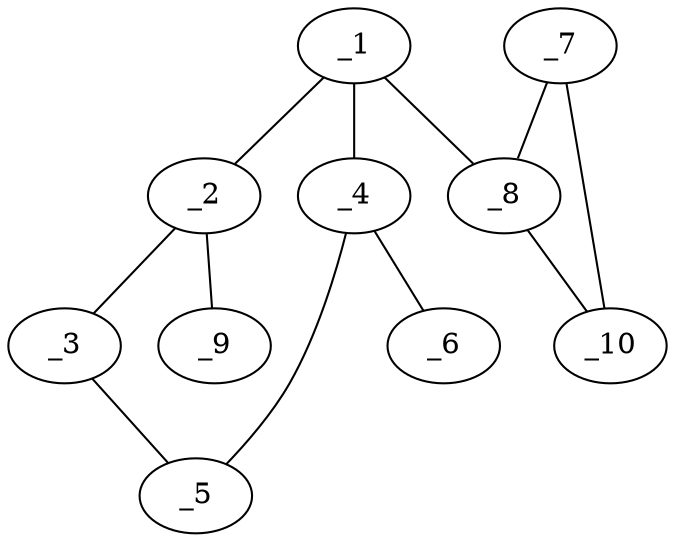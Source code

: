 graph molid675215 {
	_1	 [charge=0,
		chem=4,
		symbol="N  ",
		x="3.7601",
		y="-0.1636"];
	_2	 [charge=0,
		chem=1,
		symbol="C  ",
		x="2.9511",
		y="-0.7514"];
	_1 -- _2	 [valence=1];
	_4	 [charge=0,
		chem=1,
		symbol="C  ",
		x="4.5691",
		y="-0.7514"];
	_1 -- _4	 [valence=1];
	_8	 [charge=0,
		chem=1,
		symbol="C  ",
		x="3.7601",
		y="0.8364"];
	_1 -- _8	 [valence=1];
	_3	 [charge=0,
		chem=4,
		symbol="N  ",
		x="3.2601",
		y="-1.7024"];
	_2 -- _3	 [valence=2];
	_9	 [charge=0,
		chem=1,
		symbol="C  ",
		x=2,
		y="-0.4424"];
	_2 -- _9	 [valence=1];
	_5	 [charge=0,
		chem=4,
		symbol="N  ",
		x="4.2601",
		y="-1.7024"];
	_3 -- _5	 [valence=1];
	_4 -- _5	 [valence=1];
	_6	 [charge=0,
		chem=2,
		symbol="O  ",
		x="5.5201",
		y="-0.4424"];
	_4 -- _6	 [valence=2];
	_7	 [charge=0,
		chem=1,
		symbol="C  ",
		x="4.2601",
		y="1.7024"];
	_7 -- _8	 [valence=1];
	_10	 [charge=0,
		chem=1,
		symbol="C  ",
		x="3.2601",
		y="1.7024"];
	_7 -- _10	 [valence=1];
	_8 -- _10	 [valence=1];
}
